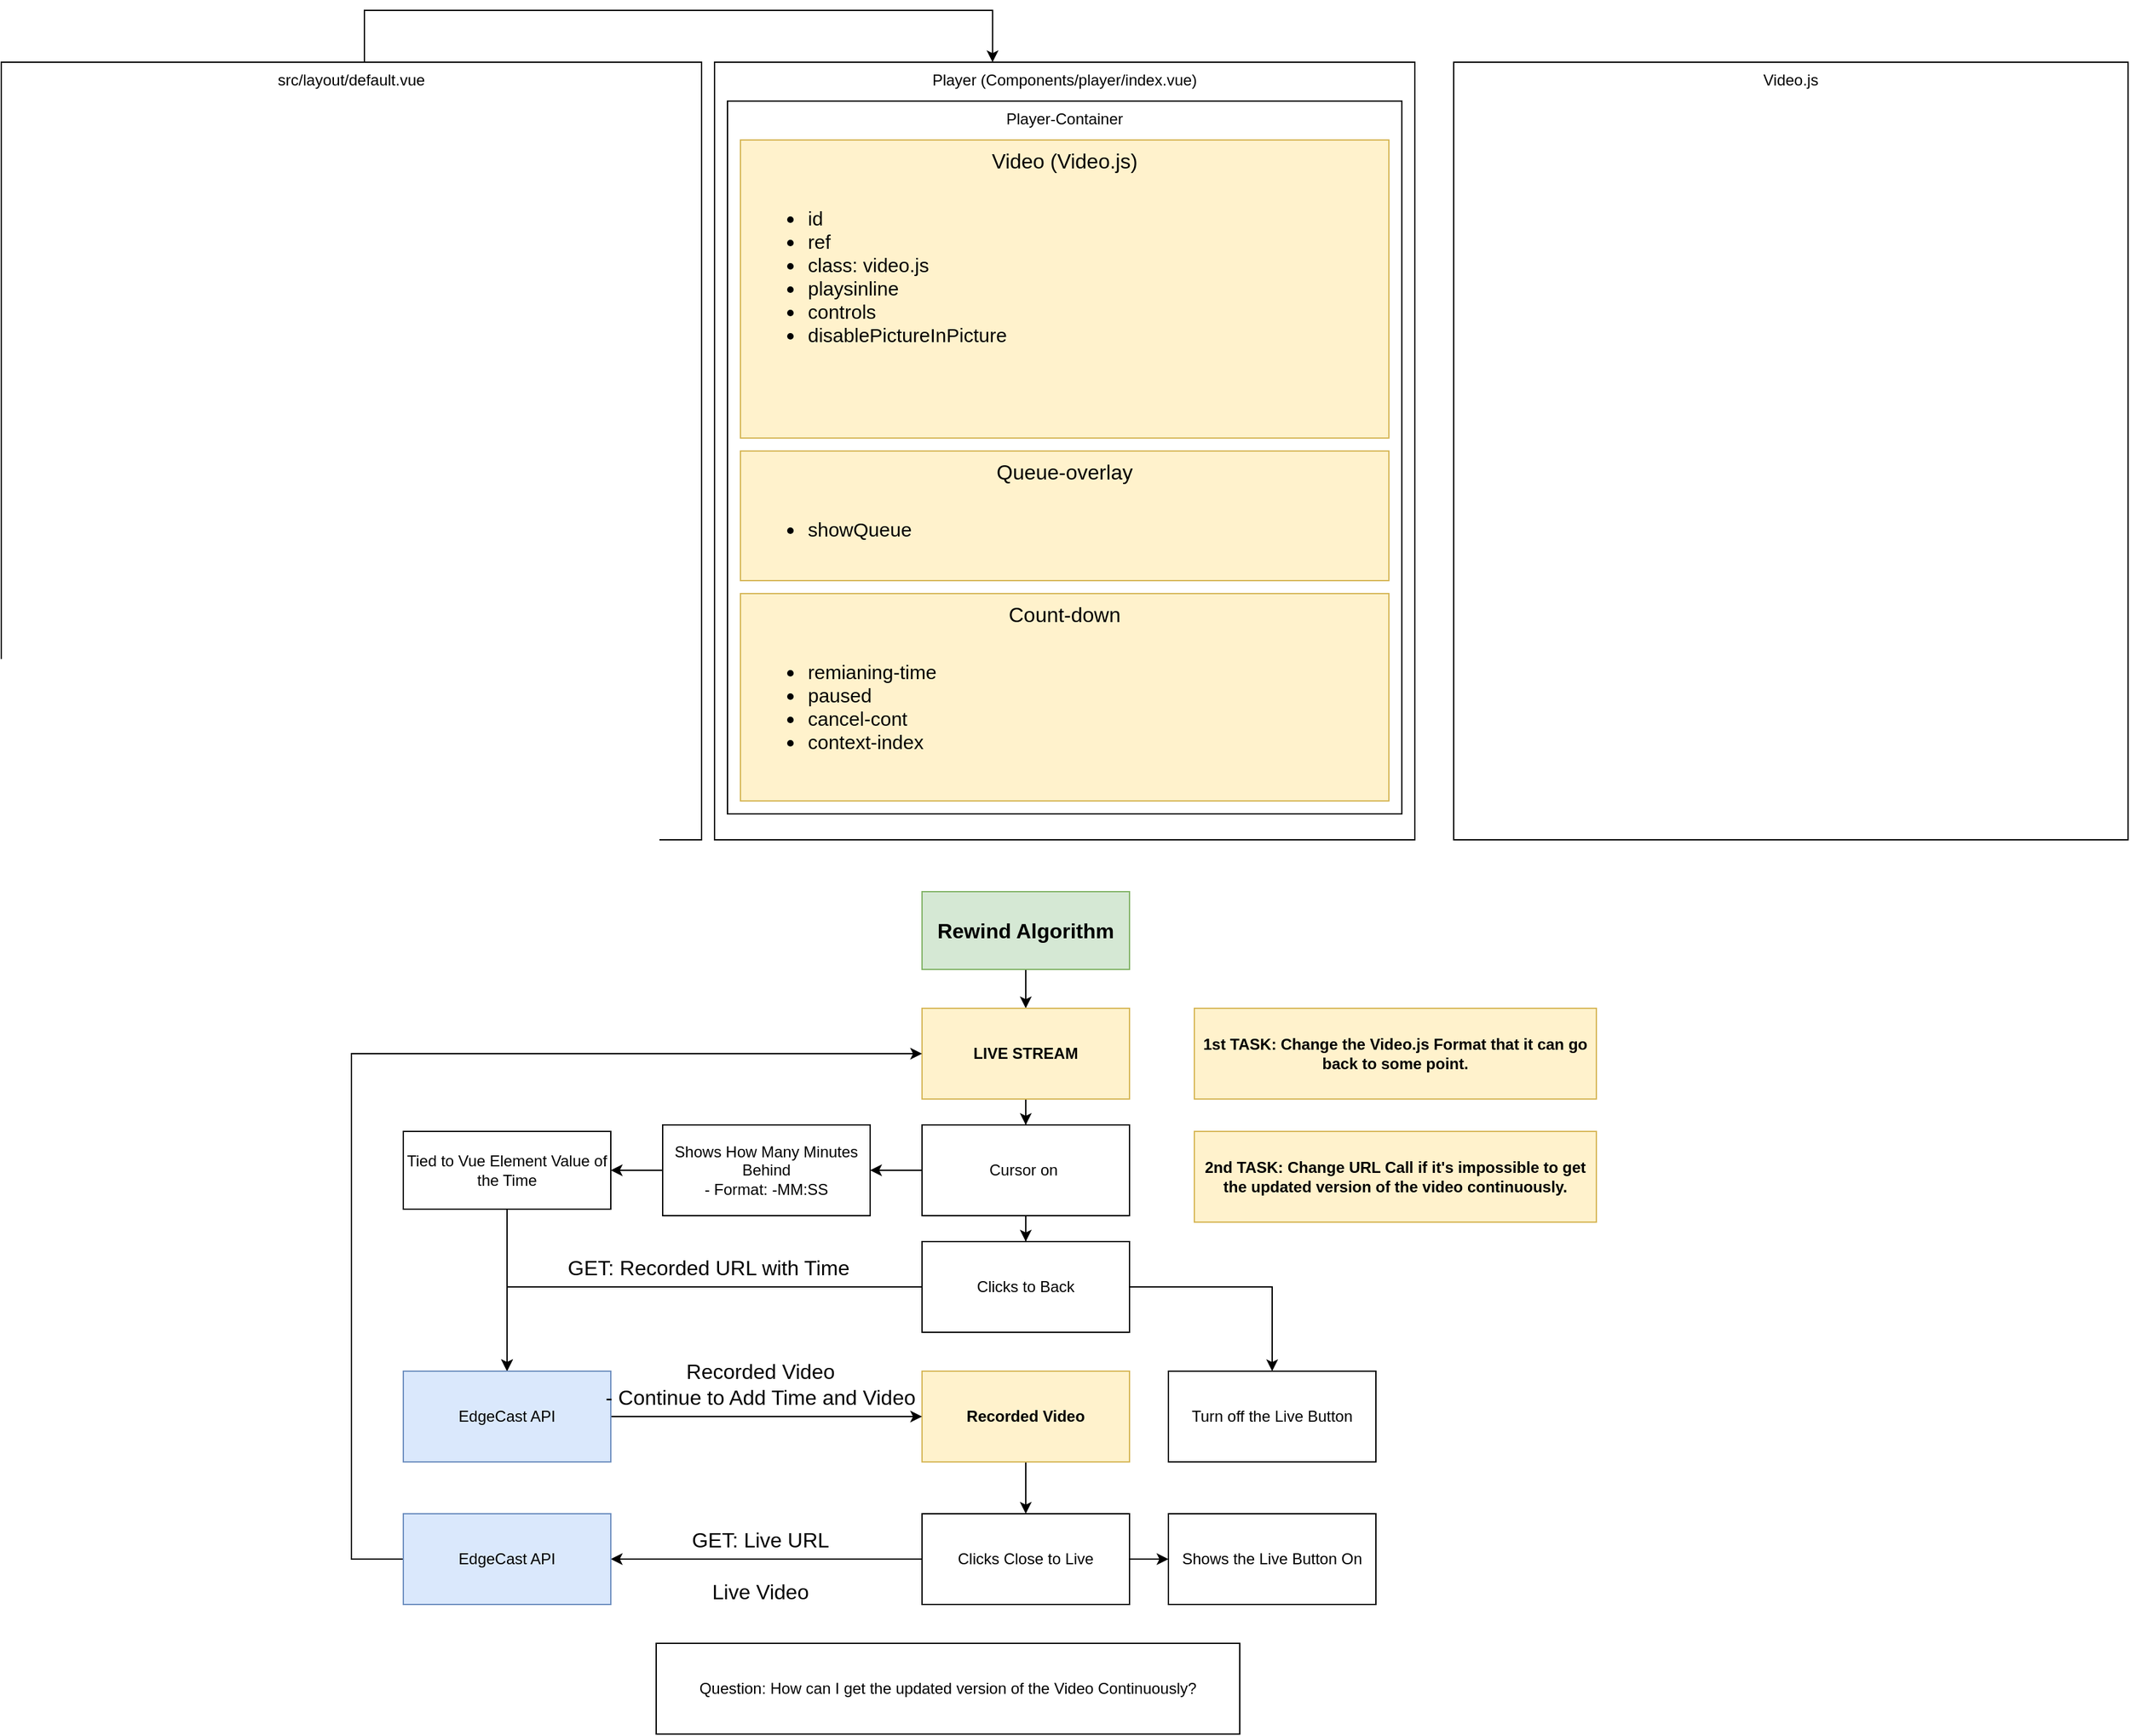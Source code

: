 <mxfile version="18.1.2" type="github">
  <diagram id="ZTcMBytY86qPL3wdXQQr" name="Page-1">
    <mxGraphModel dx="2889" dy="1122" grid="1" gridSize="10" guides="1" tooltips="1" connect="1" arrows="1" fold="1" page="1" pageScale="1" pageWidth="827" pageHeight="1169" math="0" shadow="0">
      <root>
        <mxCell id="0" />
        <mxCell id="1" parent="0" />
        <mxCell id="h2JM3-zbyorCBhI83ONb-1" value="Player (Components/player/index.vue)" style="rounded=0;whiteSpace=wrap;html=1;verticalAlign=top;" parent="1" vertex="1">
          <mxGeometry x="210" y="110" width="540" height="600" as="geometry" />
        </mxCell>
        <mxCell id="h2JM3-zbyorCBhI83ONb-2" value="Player-Container" style="rounded=0;whiteSpace=wrap;html=1;verticalAlign=top;" parent="1" vertex="1">
          <mxGeometry x="220" y="140" width="520" height="550" as="geometry" />
        </mxCell>
        <mxCell id="h2JM3-zbyorCBhI83ONb-3" value="&lt;font style=&quot;font-size: 16px;&quot;&gt;Video (Video.js)&lt;/font&gt;" style="rounded=0;whiteSpace=wrap;html=1;verticalAlign=top;fillColor=#fff2cc;strokeColor=#d6b656;" parent="1" vertex="1">
          <mxGeometry x="230" y="170" width="500" height="230" as="geometry" />
        </mxCell>
        <mxCell id="h2JM3-zbyorCBhI83ONb-5" value="&lt;ul style=&quot;font-size: 15px;&quot;&gt;&lt;li style=&quot;font-size: 15px;&quot;&gt;id&lt;/li&gt;&lt;li style=&quot;font-size: 15px;&quot;&gt;ref&lt;/li&gt;&lt;li style=&quot;font-size: 15px;&quot;&gt;class: video.js&lt;/li&gt;&lt;li style=&quot;font-size: 15px;&quot;&gt;playsinline&lt;/li&gt;&lt;li style=&quot;font-size: 15px;&quot;&gt;controls&lt;/li&gt;&lt;li style=&quot;font-size: 15px;&quot;&gt;disablePictureInPicture&lt;/li&gt;&lt;/ul&gt;" style="text;html=1;strokeColor=none;fillColor=none;align=left;verticalAlign=top;whiteSpace=wrap;rounded=0;fontSize=15;" parent="1" vertex="1">
          <mxGeometry x="240" y="200" width="230" height="180" as="geometry" />
        </mxCell>
        <mxCell id="h2JM3-zbyorCBhI83ONb-6" value="&lt;font style=&quot;font-size: 16px;&quot;&gt;Queue-overlay&lt;/font&gt;" style="rounded=0;whiteSpace=wrap;html=1;verticalAlign=top;fillColor=#fff2cc;strokeColor=#d6b656;" parent="1" vertex="1">
          <mxGeometry x="230" y="410" width="500" height="100" as="geometry" />
        </mxCell>
        <mxCell id="h2JM3-zbyorCBhI83ONb-7" value="&lt;ul style=&quot;font-size: 15px;&quot;&gt;&lt;li style=&quot;font-size: 15px;&quot;&gt;showQueue&lt;/li&gt;&lt;/ul&gt;" style="text;html=1;strokeColor=none;fillColor=none;align=left;verticalAlign=top;whiteSpace=wrap;rounded=0;fontSize=15;" parent="1" vertex="1">
          <mxGeometry x="240" y="440" width="300" height="50" as="geometry" />
        </mxCell>
        <mxCell id="h2JM3-zbyorCBhI83ONb-8" value="&lt;font style=&quot;font-size: 16px;&quot;&gt;Count-down&lt;/font&gt;" style="rounded=0;whiteSpace=wrap;html=1;verticalAlign=top;fillColor=#fff2cc;strokeColor=#d6b656;" parent="1" vertex="1">
          <mxGeometry x="230" y="520" width="500" height="160" as="geometry" />
        </mxCell>
        <mxCell id="h2JM3-zbyorCBhI83ONb-9" value="&lt;ul style=&quot;font-size: 15px;&quot;&gt;&lt;li style=&quot;font-size: 15px;&quot;&gt;remianing-time&lt;/li&gt;&lt;li style=&quot;font-size: 15px;&quot;&gt;paused&lt;/li&gt;&lt;li style=&quot;font-size: 15px;&quot;&gt;cancel-cont&lt;/li&gt;&lt;li style=&quot;font-size: 15px;&quot;&gt;context-index&lt;/li&gt;&lt;/ul&gt;" style="text;html=1;strokeColor=none;fillColor=none;align=left;verticalAlign=top;whiteSpace=wrap;rounded=0;fontSize=15;" parent="1" vertex="1">
          <mxGeometry x="240" y="550" width="230" height="180" as="geometry" />
        </mxCell>
        <mxCell id="h2JM3-zbyorCBhI83ONb-10" value="Video.js" style="rounded=0;whiteSpace=wrap;html=1;verticalAlign=top;" parent="1" vertex="1">
          <mxGeometry x="780" y="110" width="520" height="600" as="geometry" />
        </mxCell>
        <mxCell id="h2JM3-zbyorCBhI83ONb-12" style="edgeStyle=orthogonalEdgeStyle;rounded=0;orthogonalLoop=1;jettySize=auto;html=1;entryX=0.397;entryY=0;entryDx=0;entryDy=0;entryPerimeter=0;fontSize=16;" parent="1" source="h2JM3-zbyorCBhI83ONb-11" target="h2JM3-zbyorCBhI83ONb-1" edge="1">
          <mxGeometry relative="1" as="geometry">
            <Array as="points">
              <mxPoint x="-60" y="70" />
              <mxPoint x="424" y="70" />
            </Array>
          </mxGeometry>
        </mxCell>
        <mxCell id="h2JM3-zbyorCBhI83ONb-11" value="src/layout/default.vue" style="rounded=0;whiteSpace=wrap;html=1;verticalAlign=top;" parent="1" vertex="1">
          <mxGeometry x="-340" y="110" width="540" height="600" as="geometry" />
        </mxCell>
        <mxCell id="TA7xKyf28JtDq5Jn_cOT-11" value="" style="edgeStyle=orthogonalEdgeStyle;rounded=0;orthogonalLoop=1;jettySize=auto;html=1;fontSize=16;" edge="1" parent="1" source="TA7xKyf28JtDq5Jn_cOT-1" target="TA7xKyf28JtDq5Jn_cOT-2">
          <mxGeometry relative="1" as="geometry" />
        </mxCell>
        <mxCell id="TA7xKyf28JtDq5Jn_cOT-1" value="Rewind Algorithm" style="rounded=0;whiteSpace=wrap;html=1;verticalAlign=middle;fontSize=16;fontStyle=1;fillColor=#d5e8d4;strokeColor=#82b366;" vertex="1" parent="1">
          <mxGeometry x="370" y="750" width="160" height="60" as="geometry" />
        </mxCell>
        <mxCell id="TA7xKyf28JtDq5Jn_cOT-10" value="" style="edgeStyle=orthogonalEdgeStyle;rounded=0;orthogonalLoop=1;jettySize=auto;html=1;fontSize=16;" edge="1" parent="1" source="TA7xKyf28JtDq5Jn_cOT-2" target="TA7xKyf28JtDq5Jn_cOT-4">
          <mxGeometry relative="1" as="geometry" />
        </mxCell>
        <mxCell id="TA7xKyf28JtDq5Jn_cOT-2" value="LIVE STREAM" style="rounded=0;whiteSpace=wrap;html=1;verticalAlign=middle;fontStyle=1;fillColor=#fff2cc;strokeColor=#d6b656;" vertex="1" parent="1">
          <mxGeometry x="370" y="840" width="160" height="70" as="geometry" />
        </mxCell>
        <mxCell id="TA7xKyf28JtDq5Jn_cOT-39" style="edgeStyle=orthogonalEdgeStyle;rounded=0;orthogonalLoop=1;jettySize=auto;html=1;fontSize=16;" edge="1" parent="1" source="TA7xKyf28JtDq5Jn_cOT-3" target="TA7xKyf28JtDq5Jn_cOT-24">
          <mxGeometry relative="1" as="geometry" />
        </mxCell>
        <mxCell id="TA7xKyf28JtDq5Jn_cOT-40" style="edgeStyle=orthogonalEdgeStyle;rounded=0;orthogonalLoop=1;jettySize=auto;html=1;entryX=0.5;entryY=0;entryDx=0;entryDy=0;fontSize=16;" edge="1" parent="1" source="TA7xKyf28JtDq5Jn_cOT-3" target="TA7xKyf28JtDq5Jn_cOT-15">
          <mxGeometry relative="1" as="geometry" />
        </mxCell>
        <mxCell id="TA7xKyf28JtDq5Jn_cOT-3" value="Clicks to Back" style="rounded=0;whiteSpace=wrap;html=1;verticalAlign=middle;" vertex="1" parent="1">
          <mxGeometry x="370" y="1020" width="160" height="70" as="geometry" />
        </mxCell>
        <mxCell id="TA7xKyf28JtDq5Jn_cOT-6" value="" style="edgeStyle=orthogonalEdgeStyle;rounded=0;orthogonalLoop=1;jettySize=auto;html=1;fontSize=16;" edge="1" parent="1" source="TA7xKyf28JtDq5Jn_cOT-4" target="TA7xKyf28JtDq5Jn_cOT-5">
          <mxGeometry relative="1" as="geometry" />
        </mxCell>
        <mxCell id="TA7xKyf28JtDq5Jn_cOT-12" value="" style="edgeStyle=orthogonalEdgeStyle;rounded=0;orthogonalLoop=1;jettySize=auto;html=1;fontSize=16;" edge="1" parent="1" source="TA7xKyf28JtDq5Jn_cOT-4" target="TA7xKyf28JtDq5Jn_cOT-3">
          <mxGeometry relative="1" as="geometry" />
        </mxCell>
        <mxCell id="TA7xKyf28JtDq5Jn_cOT-4" value="Cursor on&amp;nbsp;" style="rounded=0;whiteSpace=wrap;html=1;verticalAlign=middle;" vertex="1" parent="1">
          <mxGeometry x="370" y="930" width="160" height="70" as="geometry" />
        </mxCell>
        <mxCell id="TA7xKyf28JtDq5Jn_cOT-8" value="" style="edgeStyle=orthogonalEdgeStyle;rounded=0;orthogonalLoop=1;jettySize=auto;html=1;fontSize=16;" edge="1" parent="1" source="TA7xKyf28JtDq5Jn_cOT-5" target="TA7xKyf28JtDq5Jn_cOT-7">
          <mxGeometry relative="1" as="geometry" />
        </mxCell>
        <mxCell id="TA7xKyf28JtDq5Jn_cOT-5" value="Shows How Many Minutes Behind&lt;br&gt;- Format: -MM:SS" style="rounded=0;whiteSpace=wrap;html=1;verticalAlign=middle;" vertex="1" parent="1">
          <mxGeometry x="170" y="930" width="160" height="70" as="geometry" />
        </mxCell>
        <mxCell id="TA7xKyf28JtDq5Jn_cOT-41" style="edgeStyle=orthogonalEdgeStyle;rounded=0;orthogonalLoop=1;jettySize=auto;html=1;entryX=0.5;entryY=0;entryDx=0;entryDy=0;fontSize=16;" edge="1" parent="1" source="TA7xKyf28JtDq5Jn_cOT-7" target="TA7xKyf28JtDq5Jn_cOT-15">
          <mxGeometry relative="1" as="geometry" />
        </mxCell>
        <mxCell id="TA7xKyf28JtDq5Jn_cOT-7" value="Tied to Vue Element Value of the Time" style="whiteSpace=wrap;html=1;rounded=0;" vertex="1" parent="1">
          <mxGeometry x="-30" y="935" width="160" height="60" as="geometry" />
        </mxCell>
        <mxCell id="TA7xKyf28JtDq5Jn_cOT-21" value="" style="edgeStyle=orthogonalEdgeStyle;rounded=0;orthogonalLoop=1;jettySize=auto;html=1;fontSize=16;" edge="1" parent="1" source="TA7xKyf28JtDq5Jn_cOT-13" target="TA7xKyf28JtDq5Jn_cOT-20">
          <mxGeometry relative="1" as="geometry" />
        </mxCell>
        <mxCell id="TA7xKyf28JtDq5Jn_cOT-13" value="Recorded Video" style="rounded=0;whiteSpace=wrap;html=1;verticalAlign=middle;fontStyle=1;fillColor=#fff2cc;strokeColor=#d6b656;" vertex="1" parent="1">
          <mxGeometry x="370" y="1120" width="160" height="70" as="geometry" />
        </mxCell>
        <mxCell id="TA7xKyf28JtDq5Jn_cOT-43" style="edgeStyle=orthogonalEdgeStyle;rounded=0;orthogonalLoop=1;jettySize=auto;html=1;fontSize=16;" edge="1" parent="1" source="TA7xKyf28JtDq5Jn_cOT-15" target="TA7xKyf28JtDq5Jn_cOT-13">
          <mxGeometry relative="1" as="geometry" />
        </mxCell>
        <mxCell id="TA7xKyf28JtDq5Jn_cOT-15" value="EdgeCast API" style="rounded=0;whiteSpace=wrap;html=1;verticalAlign=middle;fillColor=#dae8fc;strokeColor=#6c8ebf;" vertex="1" parent="1">
          <mxGeometry x="-30" y="1120" width="160" height="70" as="geometry" />
        </mxCell>
        <mxCell id="TA7xKyf28JtDq5Jn_cOT-17" value="GET: Recorded URL with Time" style="text;html=1;align=center;verticalAlign=middle;resizable=0;points=[];autosize=1;strokeColor=none;fillColor=none;fontSize=16;" vertex="1" parent="1">
          <mxGeometry x="90" y="1030" width="230" height="20" as="geometry" />
        </mxCell>
        <mxCell id="TA7xKyf28JtDq5Jn_cOT-19" value="Recorded Video&lt;br&gt;- Continue to Add Time and Video" style="text;html=1;align=center;verticalAlign=middle;resizable=0;points=[];autosize=1;strokeColor=none;fillColor=none;fontSize=16;" vertex="1" parent="1">
          <mxGeometry x="120" y="1110" width="250" height="40" as="geometry" />
        </mxCell>
        <mxCell id="TA7xKyf28JtDq5Jn_cOT-23" value="" style="edgeStyle=orthogonalEdgeStyle;rounded=0;orthogonalLoop=1;jettySize=auto;html=1;fontSize=16;" edge="1" parent="1" source="TA7xKyf28JtDq5Jn_cOT-20" target="TA7xKyf28JtDq5Jn_cOT-22">
          <mxGeometry relative="1" as="geometry" />
        </mxCell>
        <mxCell id="TA7xKyf28JtDq5Jn_cOT-32" style="edgeStyle=orthogonalEdgeStyle;rounded=0;orthogonalLoop=1;jettySize=auto;html=1;fontSize=16;entryX=1;entryY=0.5;entryDx=0;entryDy=0;" edge="1" parent="1" source="TA7xKyf28JtDq5Jn_cOT-20" target="TA7xKyf28JtDq5Jn_cOT-31">
          <mxGeometry relative="1" as="geometry">
            <mxPoint x="140" y="1265" as="targetPoint" />
          </mxGeometry>
        </mxCell>
        <mxCell id="TA7xKyf28JtDq5Jn_cOT-20" value="Clicks Close to Live" style="rounded=0;whiteSpace=wrap;html=1;verticalAlign=middle;" vertex="1" parent="1">
          <mxGeometry x="370" y="1230" width="160" height="70" as="geometry" />
        </mxCell>
        <mxCell id="TA7xKyf28JtDq5Jn_cOT-22" value="Shows the Live Button On" style="rounded=0;whiteSpace=wrap;html=1;verticalAlign=middle;" vertex="1" parent="1">
          <mxGeometry x="560" y="1230" width="160" height="70" as="geometry" />
        </mxCell>
        <mxCell id="TA7xKyf28JtDq5Jn_cOT-24" value="Turn off the Live Button" style="rounded=0;whiteSpace=wrap;html=1;verticalAlign=middle;" vertex="1" parent="1">
          <mxGeometry x="560" y="1120" width="160" height="70" as="geometry" />
        </mxCell>
        <mxCell id="TA7xKyf28JtDq5Jn_cOT-27" value="GET: Live URL" style="text;html=1;align=center;verticalAlign=middle;resizable=0;points=[];autosize=1;strokeColor=none;fillColor=none;fontSize=16;" vertex="1" parent="1">
          <mxGeometry x="185" y="1240" width="120" height="20" as="geometry" />
        </mxCell>
        <mxCell id="TA7xKyf28JtDq5Jn_cOT-29" value="Live Video" style="text;html=1;align=center;verticalAlign=middle;resizable=0;points=[];autosize=1;strokeColor=none;fillColor=none;fontSize=16;" vertex="1" parent="1">
          <mxGeometry x="200" y="1280" width="90" height="20" as="geometry" />
        </mxCell>
        <mxCell id="TA7xKyf28JtDq5Jn_cOT-33" style="edgeStyle=orthogonalEdgeStyle;rounded=0;orthogonalLoop=1;jettySize=auto;html=1;entryX=0;entryY=0.5;entryDx=0;entryDy=0;fontSize=16;" edge="1" parent="1" source="TA7xKyf28JtDq5Jn_cOT-31" target="TA7xKyf28JtDq5Jn_cOT-2">
          <mxGeometry relative="1" as="geometry">
            <Array as="points">
              <mxPoint x="-70" y="1265" />
              <mxPoint x="-70" y="875" />
            </Array>
          </mxGeometry>
        </mxCell>
        <mxCell id="TA7xKyf28JtDq5Jn_cOT-31" value="EdgeCast API" style="rounded=0;whiteSpace=wrap;html=1;verticalAlign=middle;fillColor=#dae8fc;strokeColor=#6c8ebf;" vertex="1" parent="1">
          <mxGeometry x="-30" y="1230" width="160" height="70" as="geometry" />
        </mxCell>
        <mxCell id="TA7xKyf28JtDq5Jn_cOT-34" value="Question: How can I get the updated version of the Video Continuously?" style="rounded=0;whiteSpace=wrap;html=1;verticalAlign=middle;" vertex="1" parent="1">
          <mxGeometry x="165" y="1330" width="450" height="70" as="geometry" />
        </mxCell>
        <mxCell id="TA7xKyf28JtDq5Jn_cOT-35" value="1st TASK: Change the Video.js Format that it can go back to some point." style="rounded=0;whiteSpace=wrap;html=1;verticalAlign=middle;fontStyle=1;fillColor=#fff2cc;strokeColor=#d6b656;" vertex="1" parent="1">
          <mxGeometry x="580" y="840" width="310" height="70" as="geometry" />
        </mxCell>
        <mxCell id="TA7xKyf28JtDq5Jn_cOT-36" value="2nd TASK: Change URL Call if it&#39;s impossible to get the updated version of the video continuously." style="rounded=0;whiteSpace=wrap;html=1;verticalAlign=middle;fontStyle=1;fillColor=#fff2cc;strokeColor=#d6b656;" vertex="1" parent="1">
          <mxGeometry x="580" y="935" width="310" height="70" as="geometry" />
        </mxCell>
      </root>
    </mxGraphModel>
  </diagram>
</mxfile>
